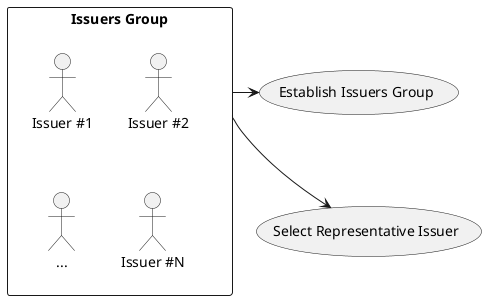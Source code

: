 @startuml usecase_issuer_group
rectangle "Issuers Group" as issuers {
    actor :Issuer #1: as issuer1
    actor :Issuer #2: as issuer2
    actor :     ...     : as issuer3
    actor :Issuer #N: as issuerN
}

issuers -> (Establish Issuers Group)
issuers --> (Select Representative Issuer)
@enduml